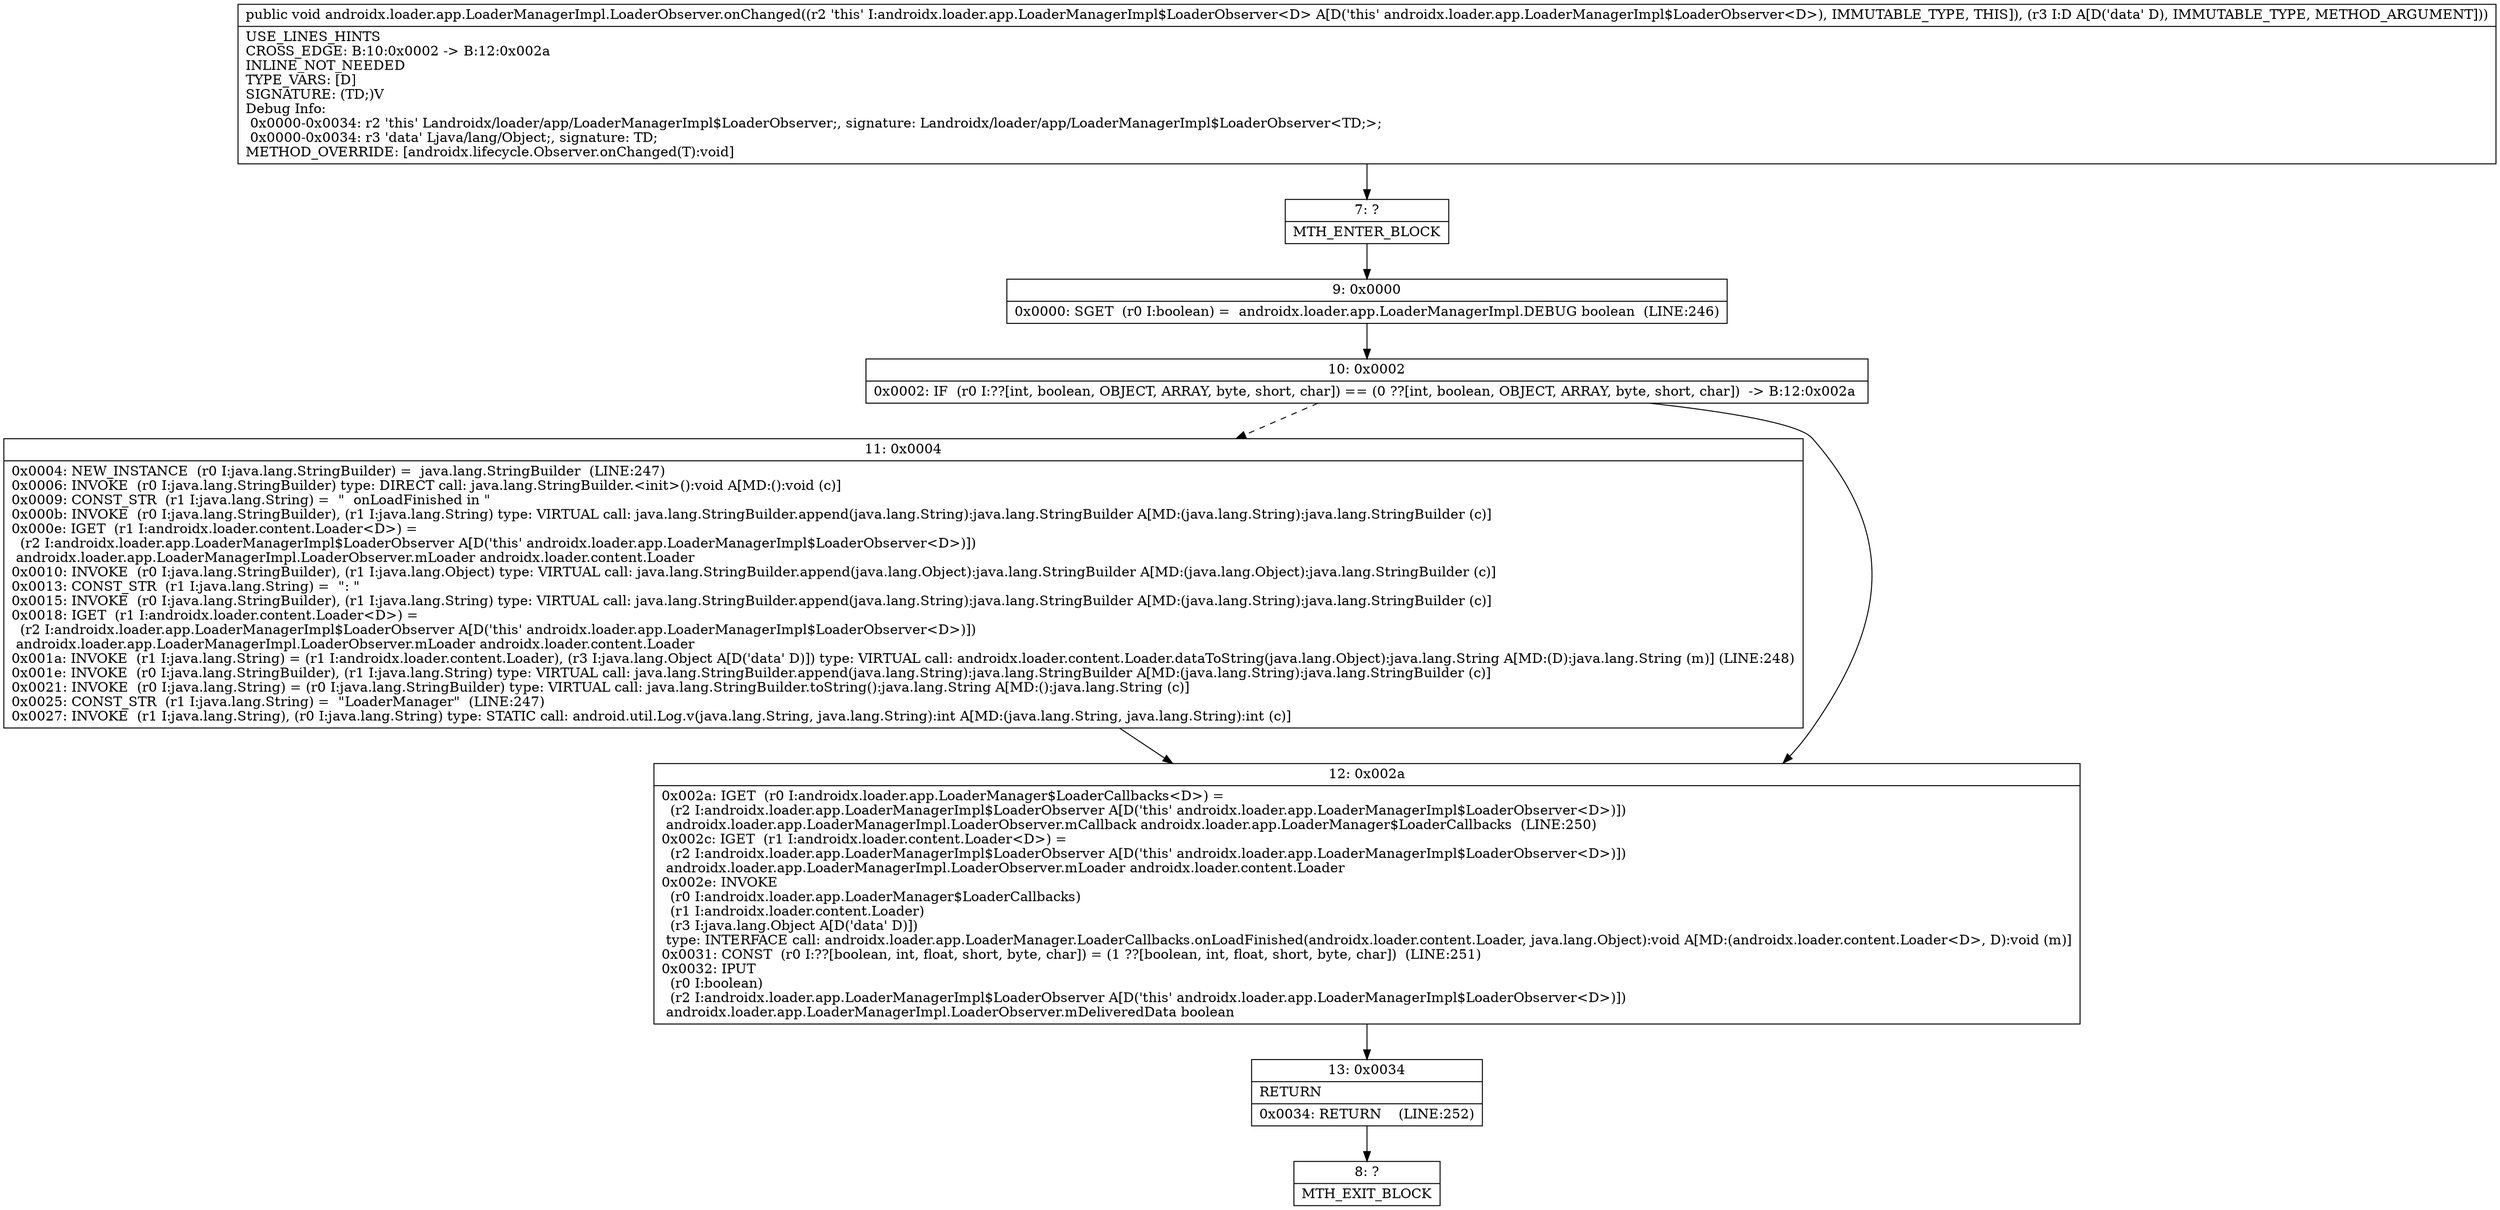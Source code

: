 digraph "CFG forandroidx.loader.app.LoaderManagerImpl.LoaderObserver.onChanged(Ljava\/lang\/Object;)V" {
Node_7 [shape=record,label="{7\:\ ?|MTH_ENTER_BLOCK\l}"];
Node_9 [shape=record,label="{9\:\ 0x0000|0x0000: SGET  (r0 I:boolean) =  androidx.loader.app.LoaderManagerImpl.DEBUG boolean  (LINE:246)\l}"];
Node_10 [shape=record,label="{10\:\ 0x0002|0x0002: IF  (r0 I:??[int, boolean, OBJECT, ARRAY, byte, short, char]) == (0 ??[int, boolean, OBJECT, ARRAY, byte, short, char])  \-\> B:12:0x002a \l}"];
Node_11 [shape=record,label="{11\:\ 0x0004|0x0004: NEW_INSTANCE  (r0 I:java.lang.StringBuilder) =  java.lang.StringBuilder  (LINE:247)\l0x0006: INVOKE  (r0 I:java.lang.StringBuilder) type: DIRECT call: java.lang.StringBuilder.\<init\>():void A[MD:():void (c)]\l0x0009: CONST_STR  (r1 I:java.lang.String) =  \"  onLoadFinished in \" \l0x000b: INVOKE  (r0 I:java.lang.StringBuilder), (r1 I:java.lang.String) type: VIRTUAL call: java.lang.StringBuilder.append(java.lang.String):java.lang.StringBuilder A[MD:(java.lang.String):java.lang.StringBuilder (c)]\l0x000e: IGET  (r1 I:androidx.loader.content.Loader\<D\>) = \l  (r2 I:androidx.loader.app.LoaderManagerImpl$LoaderObserver A[D('this' androidx.loader.app.LoaderManagerImpl$LoaderObserver\<D\>)])\l androidx.loader.app.LoaderManagerImpl.LoaderObserver.mLoader androidx.loader.content.Loader \l0x0010: INVOKE  (r0 I:java.lang.StringBuilder), (r1 I:java.lang.Object) type: VIRTUAL call: java.lang.StringBuilder.append(java.lang.Object):java.lang.StringBuilder A[MD:(java.lang.Object):java.lang.StringBuilder (c)]\l0x0013: CONST_STR  (r1 I:java.lang.String) =  \": \" \l0x0015: INVOKE  (r0 I:java.lang.StringBuilder), (r1 I:java.lang.String) type: VIRTUAL call: java.lang.StringBuilder.append(java.lang.String):java.lang.StringBuilder A[MD:(java.lang.String):java.lang.StringBuilder (c)]\l0x0018: IGET  (r1 I:androidx.loader.content.Loader\<D\>) = \l  (r2 I:androidx.loader.app.LoaderManagerImpl$LoaderObserver A[D('this' androidx.loader.app.LoaderManagerImpl$LoaderObserver\<D\>)])\l androidx.loader.app.LoaderManagerImpl.LoaderObserver.mLoader androidx.loader.content.Loader \l0x001a: INVOKE  (r1 I:java.lang.String) = (r1 I:androidx.loader.content.Loader), (r3 I:java.lang.Object A[D('data' D)]) type: VIRTUAL call: androidx.loader.content.Loader.dataToString(java.lang.Object):java.lang.String A[MD:(D):java.lang.String (m)] (LINE:248)\l0x001e: INVOKE  (r0 I:java.lang.StringBuilder), (r1 I:java.lang.String) type: VIRTUAL call: java.lang.StringBuilder.append(java.lang.String):java.lang.StringBuilder A[MD:(java.lang.String):java.lang.StringBuilder (c)]\l0x0021: INVOKE  (r0 I:java.lang.String) = (r0 I:java.lang.StringBuilder) type: VIRTUAL call: java.lang.StringBuilder.toString():java.lang.String A[MD:():java.lang.String (c)]\l0x0025: CONST_STR  (r1 I:java.lang.String) =  \"LoaderManager\"  (LINE:247)\l0x0027: INVOKE  (r1 I:java.lang.String), (r0 I:java.lang.String) type: STATIC call: android.util.Log.v(java.lang.String, java.lang.String):int A[MD:(java.lang.String, java.lang.String):int (c)]\l}"];
Node_12 [shape=record,label="{12\:\ 0x002a|0x002a: IGET  (r0 I:androidx.loader.app.LoaderManager$LoaderCallbacks\<D\>) = \l  (r2 I:androidx.loader.app.LoaderManagerImpl$LoaderObserver A[D('this' androidx.loader.app.LoaderManagerImpl$LoaderObserver\<D\>)])\l androidx.loader.app.LoaderManagerImpl.LoaderObserver.mCallback androidx.loader.app.LoaderManager$LoaderCallbacks  (LINE:250)\l0x002c: IGET  (r1 I:androidx.loader.content.Loader\<D\>) = \l  (r2 I:androidx.loader.app.LoaderManagerImpl$LoaderObserver A[D('this' androidx.loader.app.LoaderManagerImpl$LoaderObserver\<D\>)])\l androidx.loader.app.LoaderManagerImpl.LoaderObserver.mLoader androidx.loader.content.Loader \l0x002e: INVOKE  \l  (r0 I:androidx.loader.app.LoaderManager$LoaderCallbacks)\l  (r1 I:androidx.loader.content.Loader)\l  (r3 I:java.lang.Object A[D('data' D)])\l type: INTERFACE call: androidx.loader.app.LoaderManager.LoaderCallbacks.onLoadFinished(androidx.loader.content.Loader, java.lang.Object):void A[MD:(androidx.loader.content.Loader\<D\>, D):void (m)]\l0x0031: CONST  (r0 I:??[boolean, int, float, short, byte, char]) = (1 ??[boolean, int, float, short, byte, char])  (LINE:251)\l0x0032: IPUT  \l  (r0 I:boolean)\l  (r2 I:androidx.loader.app.LoaderManagerImpl$LoaderObserver A[D('this' androidx.loader.app.LoaderManagerImpl$LoaderObserver\<D\>)])\l androidx.loader.app.LoaderManagerImpl.LoaderObserver.mDeliveredData boolean \l}"];
Node_13 [shape=record,label="{13\:\ 0x0034|RETURN\l|0x0034: RETURN    (LINE:252)\l}"];
Node_8 [shape=record,label="{8\:\ ?|MTH_EXIT_BLOCK\l}"];
MethodNode[shape=record,label="{public void androidx.loader.app.LoaderManagerImpl.LoaderObserver.onChanged((r2 'this' I:androidx.loader.app.LoaderManagerImpl$LoaderObserver\<D\> A[D('this' androidx.loader.app.LoaderManagerImpl$LoaderObserver\<D\>), IMMUTABLE_TYPE, THIS]), (r3 I:D A[D('data' D), IMMUTABLE_TYPE, METHOD_ARGUMENT]))  | USE_LINES_HINTS\lCROSS_EDGE: B:10:0x0002 \-\> B:12:0x002a\lINLINE_NOT_NEEDED\lTYPE_VARS: [D]\lSIGNATURE: (TD;)V\lDebug Info:\l  0x0000\-0x0034: r2 'this' Landroidx\/loader\/app\/LoaderManagerImpl$LoaderObserver;, signature: Landroidx\/loader\/app\/LoaderManagerImpl$LoaderObserver\<TD;\>;\l  0x0000\-0x0034: r3 'data' Ljava\/lang\/Object;, signature: TD;\lMETHOD_OVERRIDE: [androidx.lifecycle.Observer.onChanged(T):void]\l}"];
MethodNode -> Node_7;Node_7 -> Node_9;
Node_9 -> Node_10;
Node_10 -> Node_11[style=dashed];
Node_10 -> Node_12;
Node_11 -> Node_12;
Node_12 -> Node_13;
Node_13 -> Node_8;
}

